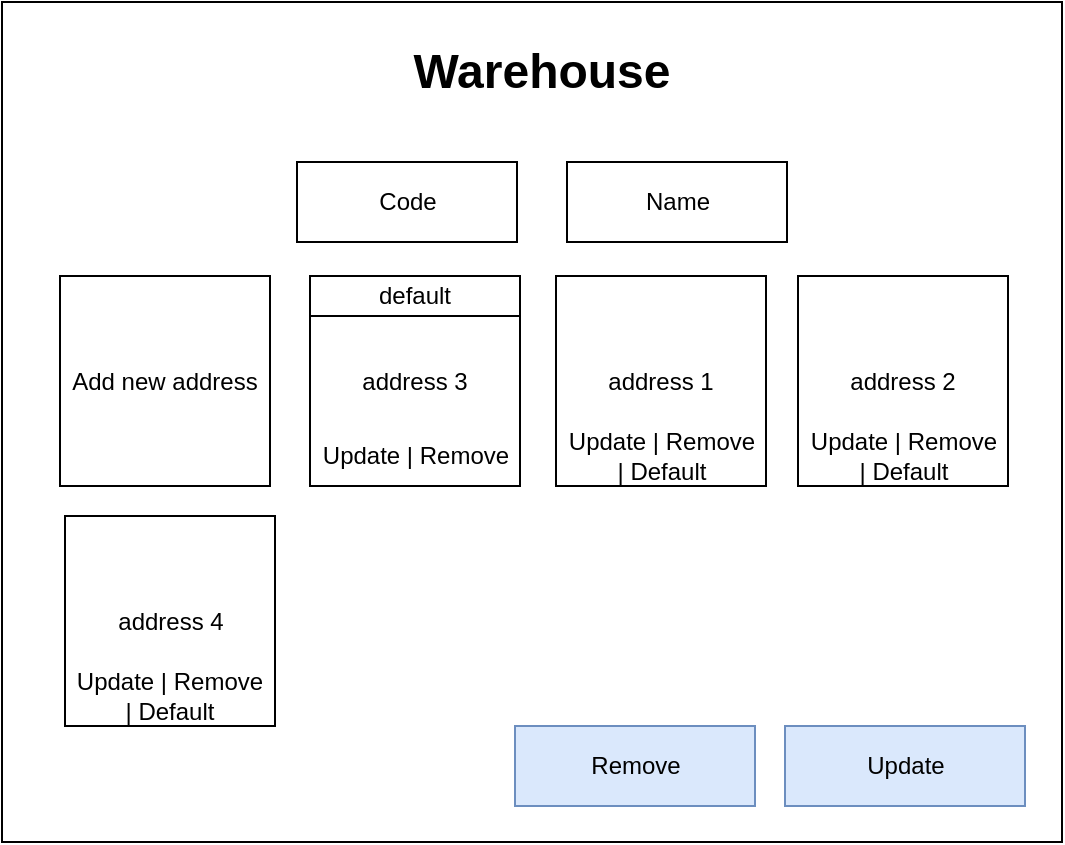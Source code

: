 <mxfile>
    <diagram id="mvfHv32imVOAOfFXWWba" name="Page-1">
        <mxGraphModel dx="684" dy="1580" grid="1" gridSize="10" guides="1" tooltips="1" connect="1" arrows="1" fold="1" page="1" pageScale="1" pageWidth="827" pageHeight="1169" math="0" shadow="0">
            <root>
                <mxCell id="0"/>
                <mxCell id="1" parent="0"/>
                <mxCell id="2" value="" style="rounded=0;whiteSpace=wrap;html=1;" vertex="1" parent="1">
                    <mxGeometry x="40" y="-70" width="530" height="420" as="geometry"/>
                </mxCell>
                <mxCell id="3" value="&lt;h1&gt;Warehouse&lt;/h1&gt;" style="text;html=1;strokeColor=none;fillColor=none;align=center;verticalAlign=middle;whiteSpace=wrap;rounded=0;" vertex="1" parent="1">
                    <mxGeometry x="280" y="-50" width="60" height="30" as="geometry"/>
                </mxCell>
                <mxCell id="6" value="address 3" style="whiteSpace=wrap;html=1;aspect=fixed;" vertex="1" parent="1">
                    <mxGeometry x="194" y="67" width="105" height="105" as="geometry"/>
                </mxCell>
                <mxCell id="7" value="default" style="rounded=0;whiteSpace=wrap;html=1;" vertex="1" parent="1">
                    <mxGeometry x="194" y="67" width="105" height="20" as="geometry"/>
                </mxCell>
                <mxCell id="11" value="Code" style="rounded=0;whiteSpace=wrap;html=1;" vertex="1" parent="1">
                    <mxGeometry x="187.5" y="10" width="110" height="40" as="geometry"/>
                </mxCell>
                <mxCell id="12" value="Name" style="rounded=0;whiteSpace=wrap;html=1;" vertex="1" parent="1">
                    <mxGeometry x="322.5" y="10" width="110" height="40" as="geometry"/>
                </mxCell>
                <mxCell id="13" value="Update | Remove" style="text;html=1;strokeColor=none;fillColor=none;align=center;verticalAlign=middle;whiteSpace=wrap;rounded=0;" vertex="1" parent="1">
                    <mxGeometry x="196.5" y="137" width="100" height="40" as="geometry"/>
                </mxCell>
                <mxCell id="14" value="address 1" style="whiteSpace=wrap;html=1;aspect=fixed;" vertex="1" parent="1">
                    <mxGeometry x="317" y="67" width="105" height="105" as="geometry"/>
                </mxCell>
                <mxCell id="15" value="Add new address" style="whiteSpace=wrap;html=1;aspect=fixed;" vertex="1" parent="1">
                    <mxGeometry x="69" y="67" width="105" height="105" as="geometry"/>
                </mxCell>
                <mxCell id="16" value="Update | Remove&lt;br&gt;| Default" style="text;html=1;strokeColor=none;fillColor=none;align=center;verticalAlign=middle;whiteSpace=wrap;rounded=0;" vertex="1" parent="1">
                    <mxGeometry x="319.5" y="137" width="100" height="40" as="geometry"/>
                </mxCell>
                <mxCell id="17" value="address 2" style="whiteSpace=wrap;html=1;aspect=fixed;" vertex="1" parent="1">
                    <mxGeometry x="438" y="67" width="105" height="105" as="geometry"/>
                </mxCell>
                <mxCell id="18" value="Update | Remove&lt;br&gt;| Default" style="text;html=1;strokeColor=none;fillColor=none;align=center;verticalAlign=middle;whiteSpace=wrap;rounded=0;" vertex="1" parent="1">
                    <mxGeometry x="440.5" y="137" width="100" height="40" as="geometry"/>
                </mxCell>
                <mxCell id="19" value="address 4" style="whiteSpace=wrap;html=1;aspect=fixed;" vertex="1" parent="1">
                    <mxGeometry x="71.5" y="187" width="105" height="105" as="geometry"/>
                </mxCell>
                <mxCell id="20" value="Update | Remove&lt;br&gt;| Default" style="text;html=1;strokeColor=none;fillColor=none;align=center;verticalAlign=middle;whiteSpace=wrap;rounded=0;" vertex="1" parent="1">
                    <mxGeometry x="74" y="257" width="100" height="40" as="geometry"/>
                </mxCell>
                <mxCell id="21" value="Update" style="rounded=0;whiteSpace=wrap;html=1;fillColor=#dae8fc;strokeColor=#6c8ebf;" vertex="1" parent="1">
                    <mxGeometry x="431.5" y="292" width="120" height="40" as="geometry"/>
                </mxCell>
                <mxCell id="22" value="Remove" style="rounded=0;whiteSpace=wrap;html=1;fillColor=#dae8fc;strokeColor=#6c8ebf;" vertex="1" parent="1">
                    <mxGeometry x="296.5" y="292" width="120" height="40" as="geometry"/>
                </mxCell>
            </root>
        </mxGraphModel>
    </diagram>
</mxfile>